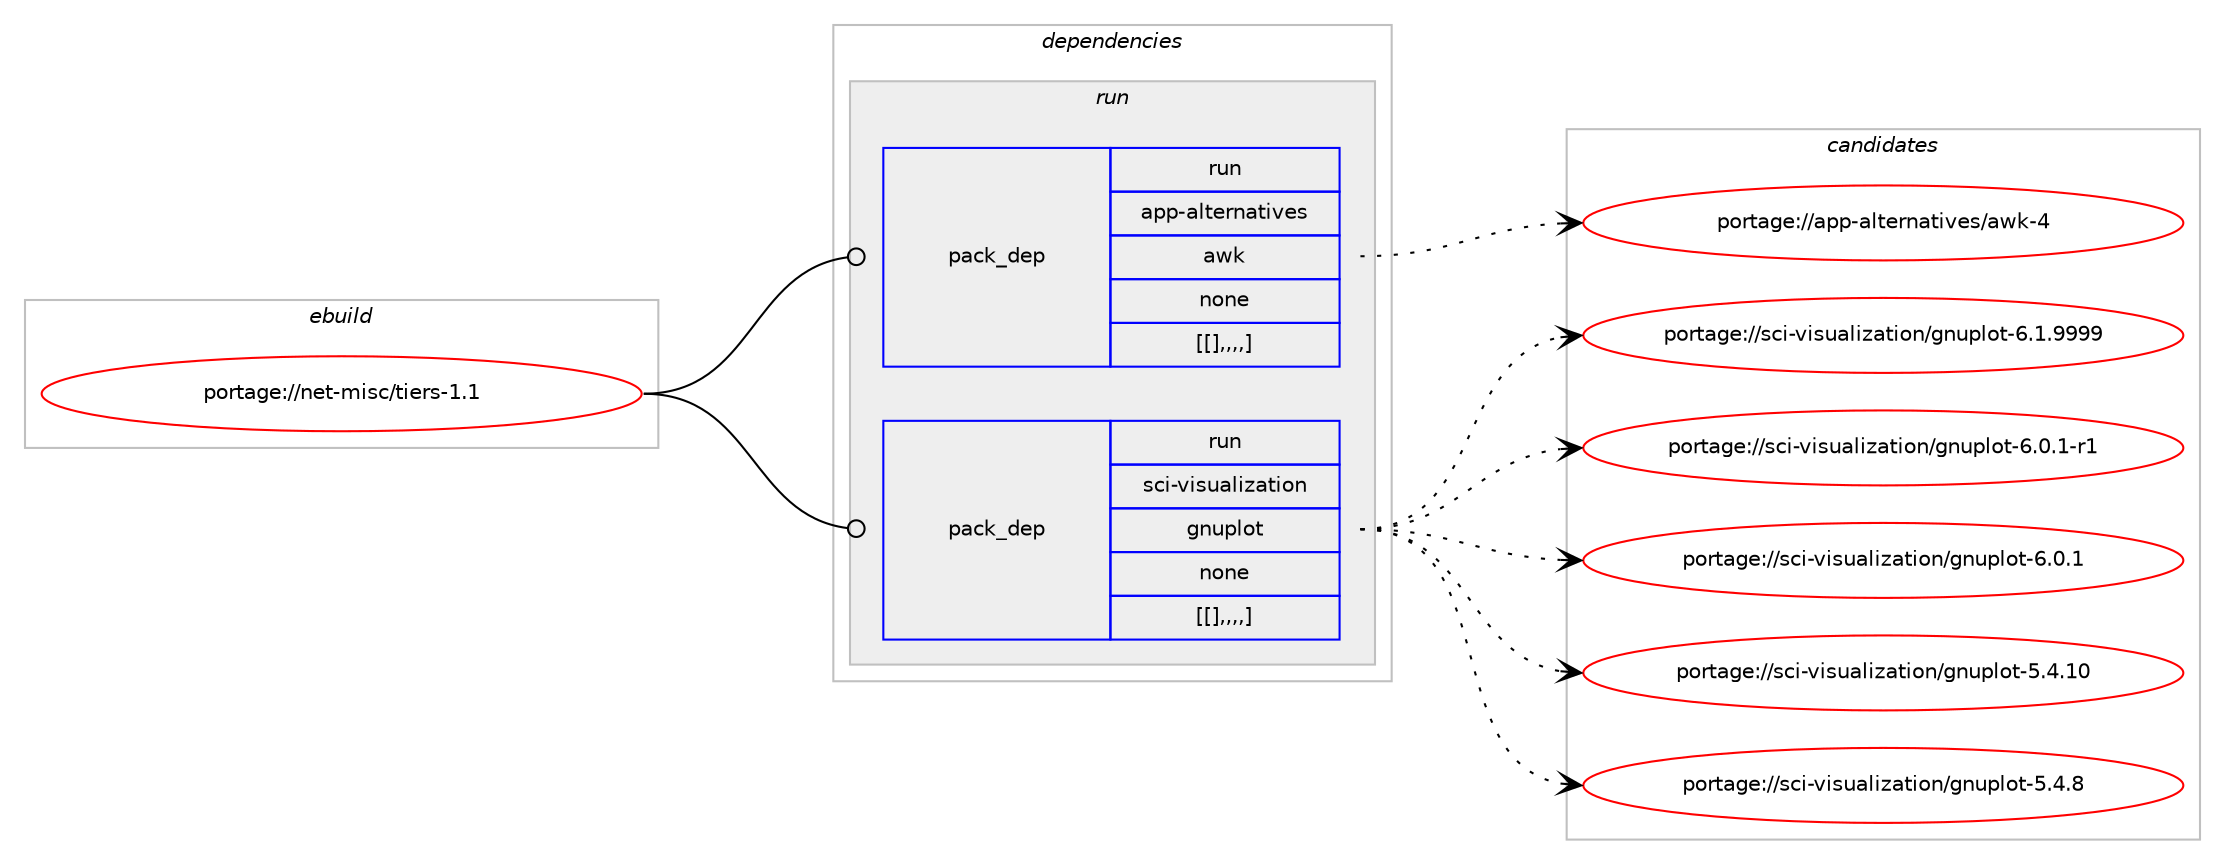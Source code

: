 digraph prolog {

# *************
# Graph options
# *************

newrank=true;
concentrate=true;
compound=true;
graph [rankdir=LR,fontname=Helvetica,fontsize=10,ranksep=1.5];#, ranksep=2.5, nodesep=0.2];
edge  [arrowhead=vee];
node  [fontname=Helvetica,fontsize=10];

# **********
# The ebuild
# **********

subgraph cluster_leftcol {
color=gray;
label=<<i>ebuild</i>>;
id [label="portage://net-misc/tiers-1.1", color=red, width=4, href="../net-misc/tiers-1.1.svg"];
}

# ****************
# The dependencies
# ****************

subgraph cluster_midcol {
color=gray;
label=<<i>dependencies</i>>;
subgraph cluster_compile {
fillcolor="#eeeeee";
style=filled;
label=<<i>compile</i>>;
}
subgraph cluster_compileandrun {
fillcolor="#eeeeee";
style=filled;
label=<<i>compile and run</i>>;
}
subgraph cluster_run {
fillcolor="#eeeeee";
style=filled;
label=<<i>run</i>>;
subgraph pack246 {
dependency326 [label=<<TABLE BORDER="0" CELLBORDER="1" CELLSPACING="0" CELLPADDING="4" WIDTH="220"><TR><TD ROWSPAN="6" CELLPADDING="30">pack_dep</TD></TR><TR><TD WIDTH="110">run</TD></TR><TR><TD>app-alternatives</TD></TR><TR><TD>awk</TD></TR><TR><TD>none</TD></TR><TR><TD>[[],,,,]</TD></TR></TABLE>>, shape=none, color=blue];
}
id:e -> dependency326:w [weight=20,style="solid",arrowhead="odot"];
subgraph pack255 {
dependency336 [label=<<TABLE BORDER="0" CELLBORDER="1" CELLSPACING="0" CELLPADDING="4" WIDTH="220"><TR><TD ROWSPAN="6" CELLPADDING="30">pack_dep</TD></TR><TR><TD WIDTH="110">run</TD></TR><TR><TD>sci-visualization</TD></TR><TR><TD>gnuplot</TD></TR><TR><TD>none</TD></TR><TR><TD>[[],,,,]</TD></TR></TABLE>>, shape=none, color=blue];
}
id:e -> dependency336:w [weight=20,style="solid",arrowhead="odot"];
}
}

# **************
# The candidates
# **************

subgraph cluster_choices {
rank=same;
color=gray;
label=<<i>candidates</i>>;

subgraph choice172 {
color=black;
nodesep=1;
choice9711211245971081161011141109711610511810111547971191074552 [label="portage://app-alternatives/awk-4", color=red, width=4,href="../app-alternatives/awk-4.svg"];
dependency326:e -> choice9711211245971081161011141109711610511810111547971191074552:w [style=dotted,weight="100"];
}
subgraph choice175 {
color=black;
nodesep=1;
choice1159910545118105115117971081051229711610511111047103110117112108111116455446494657575757 [label="portage://sci-visualization/gnuplot-6.1.9999", color=red, width=4,href="../sci-visualization/gnuplot-6.1.9999.svg"];
choice11599105451181051151179710810512297116105111110471031101171121081111164554464846494511449 [label="portage://sci-visualization/gnuplot-6.0.1-r1", color=red, width=4,href="../sci-visualization/gnuplot-6.0.1-r1.svg"];
choice1159910545118105115117971081051229711610511111047103110117112108111116455446484649 [label="portage://sci-visualization/gnuplot-6.0.1", color=red, width=4,href="../sci-visualization/gnuplot-6.0.1.svg"];
choice115991054511810511511797108105122971161051111104710311011711210811111645534652464948 [label="portage://sci-visualization/gnuplot-5.4.10", color=red, width=4,href="../sci-visualization/gnuplot-5.4.10.svg"];
choice1159910545118105115117971081051229711610511111047103110117112108111116455346524656 [label="portage://sci-visualization/gnuplot-5.4.8", color=red, width=4,href="../sci-visualization/gnuplot-5.4.8.svg"];
dependency336:e -> choice1159910545118105115117971081051229711610511111047103110117112108111116455446494657575757:w [style=dotted,weight="100"];
dependency336:e -> choice11599105451181051151179710810512297116105111110471031101171121081111164554464846494511449:w [style=dotted,weight="100"];
dependency336:e -> choice1159910545118105115117971081051229711610511111047103110117112108111116455446484649:w [style=dotted,weight="100"];
dependency336:e -> choice115991054511810511511797108105122971161051111104710311011711210811111645534652464948:w [style=dotted,weight="100"];
dependency336:e -> choice1159910545118105115117971081051229711610511111047103110117112108111116455346524656:w [style=dotted,weight="100"];
}
}

}
